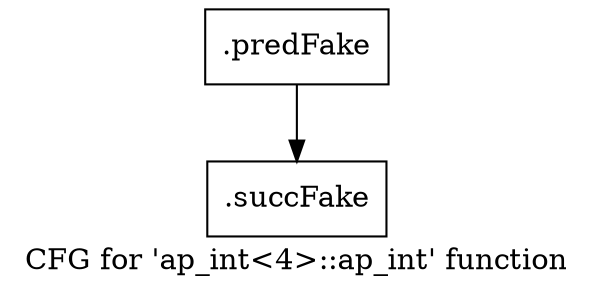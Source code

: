 digraph "CFG for 'ap_int\<4\>::ap_int' function" {
	label="CFG for 'ap_int\<4\>::ap_int' function";

	Node0x45e0a30 [shape=record,filename="",linenumber="",label="{.predFake}"];
	Node0x45e0a30 -> Node0x439de30[ callList="" memoryops="" filename="/media/miguel/NewVolume/Linux/Xilinx/Vitis_HLS/2020.2/include/ap_int.h" execusionnum="129"];
	Node0x439de30 [shape=record,filename="/media/miguel/NewVolume/Linux/Xilinx/Vitis_HLS/2020.2/include/ap_int.h",linenumber="162",label="{.succFake}"];
}
